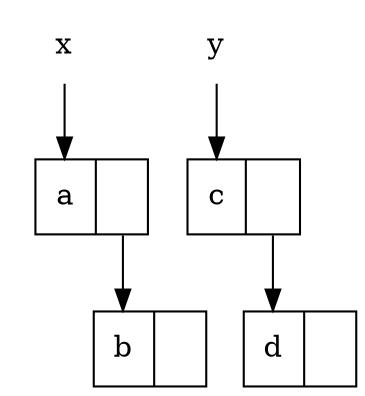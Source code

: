#!/usr/bin/env dot
digraph boxes {
        {
                node[shape=plaintext]
                x
                y
        }
        {
                node[shape=record]
                a[label="<0>a|<1>"]
                b[label="<0>b|<1>"]
                c[label="<0>c|<1>"]
                d[label="<0>d|<1>"]
        }
        x -> a:0
        a:1 -> b:0
        y -> c:0
        c:1 -> d:0
}
